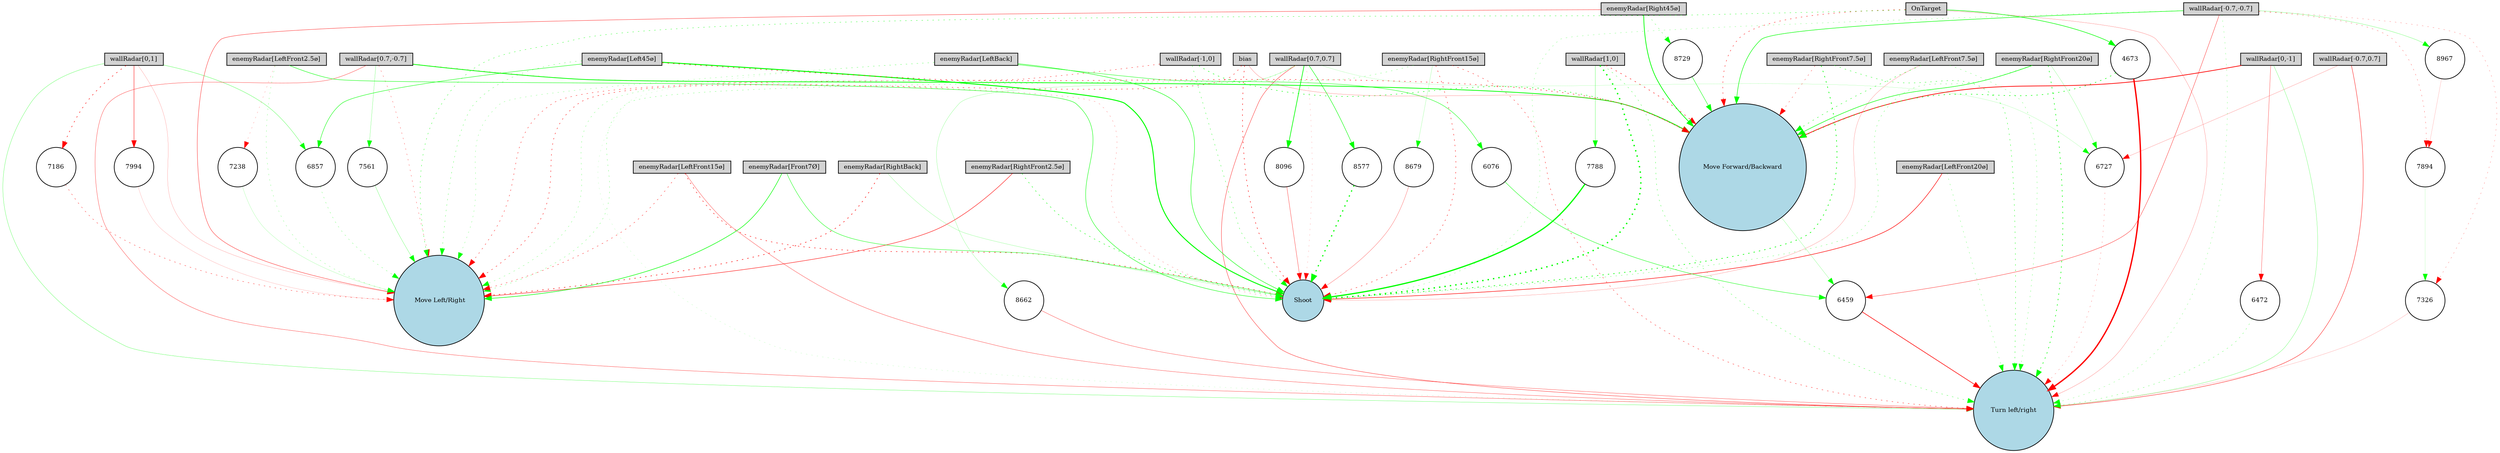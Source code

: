 digraph {
	node [fontsize=9 height=0.2 shape=circle width=0.2]
	"wallRadar[1,0]" [fillcolor=lightgray shape=box style=filled]
	"wallRadar[0,1]" [fillcolor=lightgray shape=box style=filled]
	"wallRadar[-1,0]" [fillcolor=lightgray shape=box style=filled]
	"wallRadar[0,-1]" [fillcolor=lightgray shape=box style=filled]
	"wallRadar[0.7,0.7]" [fillcolor=lightgray shape=box style=filled]
	"wallRadar[-0.7,0.7]" [fillcolor=lightgray shape=box style=filled]
	"wallRadar[-0.7,-0.7]" [fillcolor=lightgray shape=box style=filled]
	"wallRadar[0.7,-0.7]" [fillcolor=lightgray shape=box style=filled]
	"enemyRadar[RightBack]" [fillcolor=lightgray shape=box style=filled]
	"enemyRadar[LeftBack]" [fillcolor=lightgray shape=box style=filled]
	"enemyRadar[Right45ø]" [fillcolor=lightgray shape=box style=filled]
	"enemyRadar[Left45ø]" [fillcolor=lightgray shape=box style=filled]
	"enemyRadar[RightFront20ø]" [fillcolor=lightgray shape=box style=filled]
	"enemyRadar[LeftFront20ø]" [fillcolor=lightgray shape=box style=filled]
	"enemyRadar[RightFront15ø]" [fillcolor=lightgray shape=box style=filled]
	"enemyRadar[LeftFront15ø]" [fillcolor=lightgray shape=box style=filled]
	"enemyRadar[RightFront7.5ø]" [fillcolor=lightgray shape=box style=filled]
	"enemyRadar[LeftFront7.5ø]" [fillcolor=lightgray shape=box style=filled]
	"enemyRadar[RightFront2.5ø]" [fillcolor=lightgray shape=box style=filled]
	"enemyRadar[LeftFront2.5ø]" [fillcolor=lightgray shape=box style=filled]
	"enemyRadar[Front7Ø]" [fillcolor=lightgray shape=box style=filled]
	OnTarget [fillcolor=lightgray shape=box style=filled]
	bias [fillcolor=lightgray shape=box style=filled]
	Shoot [fillcolor=lightblue style=filled]
	"Move Forward/Backward" [fillcolor=lightblue style=filled]
	" Move Left/Right" [fillcolor=lightblue style=filled]
	"Turn left/right" [fillcolor=lightblue style=filled]
	8577 [fillcolor=white style=filled]
	8967 [fillcolor=white style=filled]
	7561 [fillcolor=white style=filled]
	7186 [fillcolor=white style=filled]
	8729 [fillcolor=white style=filled]
	7326 [fillcolor=white style=filled]
	8096 [fillcolor=white style=filled]
	7994 [fillcolor=white style=filled]
	6459 [fillcolor=white style=filled]
	6076 [fillcolor=white style=filled]
	4673 [fillcolor=white style=filled]
	7238 [fillcolor=white style=filled]
	6727 [fillcolor=white style=filled]
	6472 [fillcolor=white style=filled]
	6857 [fillcolor=white style=filled]
	7894 [fillcolor=white style=filled]
	8662 [fillcolor=white style=filled]
	8679 [fillcolor=white style=filled]
	7788 [fillcolor=white style=filled]
	"wallRadar[1,0]" -> Shoot [color=green penwidth=1.9851306415667402 style=dotted]
	"wallRadar[1,0]" -> "Move Forward/Backward" [color=red penwidth=0.67619895211968 style=dotted]
	"wallRadar[1,0]" -> "Turn left/right" [color=green penwidth=0.3935110710353409 style=dotted]
	"wallRadar[0,1]" -> " Move Left/Right" [color=red penwidth=0.1683618762579207 style=solid]
	"wallRadar[0,1]" -> "Turn left/right" [color=green penwidth=0.29743169782178525 style=solid]
	"wallRadar[-1,0]" -> Shoot [color=green penwidth=0.4262547201263749 style=dotted]
	"wallRadar[-1,0]" -> "Move Forward/Backward" [color=green penwidth=0.6775838866564541 style=dotted]
	"wallRadar[-1,0]" -> " Move Left/Right" [color=red penwidth=0.4928530257412894 style=dotted]
	"wallRadar[0,-1]" -> "Move Forward/Backward" [color=red penwidth=0.9971003440310745 style=solid]
	"wallRadar[0,-1]" -> "Turn left/right" [color=green penwidth=0.2640480864864207 style=solid]
	"wallRadar[0.7,0.7]" -> Shoot [color=red penwidth=0.15404196744172285 style=dotted]
	"wallRadar[0.7,0.7]" -> " Move Left/Right" [color=green penwidth=0.2695833455848097 style=dotted]
	"wallRadar[0.7,0.7]" -> "Turn left/right" [color=red penwidth=0.4526167332831006 style=solid]
	"wallRadar[-0.7,0.7]" -> "Turn left/right" [color=red penwidth=0.5146300128540253 style=solid]
	"wallRadar[-0.7,-0.7]" -> Shoot [color=green penwidth=0.2534542659893273 style=dotted]
	"wallRadar[-0.7,-0.7]" -> "Move Forward/Backward" [color=green penwidth=0.709252644438467 style=solid]
	"wallRadar[-0.7,-0.7]" -> "Turn left/right" [color=green penwidth=0.24819913881276487 style=dotted]
	"wallRadar[0.7,-0.7]" -> Shoot [color=red penwidth=0.24158814478331697 style=dotted]
	"wallRadar[0.7,-0.7]" -> "Move Forward/Backward" [color=green penwidth=1.0494099644691095 style=solid]
	"wallRadar[0.7,-0.7]" -> " Move Left/Right" [color=red penwidth=0.3346361087532572 style=dotted]
	"wallRadar[0.7,-0.7]" -> "Turn left/right" [color=red penwidth=0.36786919023736175 style=solid]
	"enemyRadar[RightBack]" -> Shoot [color=green penwidth=0.1915003621384943 style=solid]
	"enemyRadar[LeftBack]" -> Shoot [color=green penwidth=0.6416576834363289 style=solid]
	"enemyRadar[LeftBack]" -> " Move Left/Right" [color=green penwidth=0.24371909290013982 style=dotted]
	"enemyRadar[LeftBack]" -> "Turn left/right" [color=green penwidth=0.11984331685846904 style=dotted]
	"enemyRadar[Right45ø]" -> "Move Forward/Backward" [color=green penwidth=1.0129260928379027 style=solid]
	"enemyRadar[Right45ø]" -> " Move Left/Right" [color=red penwidth=0.4527940083769083 style=solid]
	"enemyRadar[Left45ø]" -> Shoot [color=green penwidth=1.381035024514963 style=solid]
	"enemyRadar[Left45ø]" -> "Move Forward/Backward" [color=red penwidth=0.6249926764249695 style=dotted]
	"enemyRadar[Left45ø]" -> " Move Left/Right" [color=green penwidth=0.33691435556730553 style=dotted]
	"enemyRadar[RightFront20ø]" -> Shoot [color=green penwidth=0.3241517670815346 style=dotted]
	"enemyRadar[RightFront20ø]" -> "Move Forward/Backward" [color=green penwidth=0.720795616962954 style=solid]
	"enemyRadar[RightFront20ø]" -> "Turn left/right" [color=green penwidth=0.8190508271111284 style=dotted]
	"enemyRadar[LeftFront20ø]" -> Shoot [color=red penwidth=0.7304715657058548 style=solid]
	"enemyRadar[LeftFront20ø]" -> "Turn left/right" [color=green penwidth=0.27995168976234397 style=dotted]
	"enemyRadar[RightFront15ø]" -> Shoot [color=red penwidth=0.5682133441385416 style=dotted]
	"enemyRadar[RightFront15ø]" -> " Move Left/Right" [color=green penwidth=0.28964865681191243 style=dotted]
	"enemyRadar[RightFront15ø]" -> "Turn left/right" [color=red penwidth=0.5024662168091039 style=dotted]
	"enemyRadar[LeftFront15ø]" -> Shoot [color=red penwidth=0.6854023288768365 style=dotted]
	"enemyRadar[LeftFront15ø]" -> " Move Left/Right" [color=red penwidth=0.4908845649837281 style=dotted]
	"enemyRadar[LeftFront15ø]" -> "Turn left/right" [color=red penwidth=0.359312220904651 style=solid]
	"enemyRadar[RightFront7.5ø]" -> Shoot [color=green penwidth=0.925406999799694 style=dotted]
	"enemyRadar[RightFront7.5ø]" -> "Move Forward/Backward" [color=red penwidth=0.37415501546346275 style=dotted]
	"enemyRadar[RightFront7.5ø]" -> "Turn left/right" [color=green penwidth=0.4996175464978967 style=dotted]
	"enemyRadar[LeftFront7.5ø]" -> Shoot [color=red penwidth=0.19532264153770446 style=solid]
	"enemyRadar[LeftFront7.5ø]" -> "Move Forward/Backward" [color=green penwidth=0.5536181688759764 style=dotted]
	"enemyRadar[LeftFront7.5ø]" -> "Turn left/right" [color=green penwidth=0.2893831013257749 style=dotted]
	"enemyRadar[RightFront2.5ø]" -> Shoot [color=green penwidth=0.6277811298692529 style=dotted]
	"enemyRadar[RightFront2.5ø]" -> " Move Left/Right" [color=red penwidth=0.596596451110297 style=solid]
	"enemyRadar[LeftFront2.5ø]" -> Shoot [color=green penwidth=0.5890058012529501 style=solid]
	"enemyRadar[LeftFront2.5ø]" -> " Move Left/Right" [color=green penwidth=0.2472384045410674 style=dotted]
	"enemyRadar[Front7Ø]" -> Shoot [color=green penwidth=0.5297768396630821 style=solid]
	"enemyRadar[Front7Ø]" -> " Move Left/Right" [color=green penwidth=0.7514201212016685 style=solid]
	OnTarget -> "Move Forward/Backward" [color=red penwidth=0.5511772285013666 style=dotted]
	OnTarget -> " Move Left/Right" [color=green penwidth=0.4484386601837138 style=dotted]
	OnTarget -> "Turn left/right" [color=red penwidth=0.21746781752499014 style=solid]
	bias -> Shoot [color=red penwidth=0.692002010642156 style=dotted]
	bias -> " Move Left/Right" [color=red penwidth=0.5717080617239254 style=dotted]
	OnTarget -> 4673 [color=green penwidth=0.7585137745626174 style=solid]
	4673 -> "Turn left/right" [color=red penwidth=1.9589895305337774 style=solid]
	4673 -> "Move Forward/Backward" [color=green penwidth=0.7860645932941847 style=dotted]
	"wallRadar[-0.7,-0.7]" -> 6459 [color=red penwidth=0.42989413738969207 style=solid]
	"wallRadar[0,-1]" -> 6472 [color=red penwidth=0.3470779803680942 style=solid]
	6472 -> "Turn left/right" [color=green penwidth=0.32556937459170565 style=dotted]
	"enemyRadar[LeftBack]" -> 6076 [color=green penwidth=0.5336168440101842 style=solid]
	"wallRadar[-0.7,0.7]" -> 6727 [color=red penwidth=0.18899654868302335 style=solid]
	6727 -> "Turn left/right" [color=red penwidth=0.2428790535296401 style=dotted]
	"Move Forward/Backward" -> 6459 [color=green penwidth=0.2008820189475075 style=solid]
	"enemyRadar[RightFront20ø]" -> 6727 [color=green penwidth=0.19531499587810555 style=solid]
	"enemyRadar[Left45ø]" -> 6857 [color=green penwidth=0.5835409430476635 style=solid]
	6857 -> " Move Left/Right" [color=green penwidth=0.2772855243404643 style=dotted]
	"enemyRadar[RightBack]" -> " Move Left/Right" [color=red penwidth=0.7779368634531446 style=dotted]
	"wallRadar[0,1]" -> 7186 [color=red penwidth=0.7032706538803968 style=dotted]
	7186 -> " Move Left/Right" [color=red penwidth=0.45799932191105375 style=dotted]
	"enemyRadar[LeftFront2.5ø]" -> 7238 [color=red penwidth=0.19638371671188404 style=dotted]
	7238 -> " Move Left/Right" [color=green penwidth=0.14967916816621502 style=solid]
	"wallRadar[-0.7,-0.7]" -> 7326 [color=red penwidth=0.24711499986884733 style=dotted]
	7326 -> "Turn left/right" [color=red penwidth=0.14566909282751395 style=solid]
	6459 -> "Turn left/right" [color=red penwidth=0.8033169016445804 style=solid]
	"wallRadar[0.7,-0.7]" -> 7561 [color=green penwidth=0.238519426918212 style=solid]
	7561 -> " Move Left/Right" [color=green penwidth=0.2677125766529693 style=solid]
	bias -> "Move Forward/Backward" [color=red penwidth=0.22205736400846626 style=solid]
	"wallRadar[0.7,0.7]" -> 6727 [color=green penwidth=0.1304474113170704 style=solid]
	"wallRadar[1,0]" -> 7788 [color=green penwidth=0.30778976166652816 style=solid]
	7788 -> Shoot [color=green penwidth=1.7851982317138717 style=solid]
	"wallRadar[-0.7,-0.7]" -> 7894 [color=red penwidth=0.3050809510494905 style=dotted]
	7894 -> 7326 [color=green penwidth=0.1191039231432625 style=solid]
	"wallRadar[0,1]" -> 6857 [color=green penwidth=0.3287625840015887 style=solid]
	"wallRadar[0,1]" -> 7994 [color=red penwidth=0.5610306506575193 style=solid]
	7994 -> " Move Left/Right" [color=red penwidth=0.1348747731255744 style=solid]
	"wallRadar[0.7,0.7]" -> 8096 [color=green penwidth=0.9258478952306431 style=solid]
	8096 -> Shoot [color=red penwidth=0.38589757092628296 style=solid]
	6076 -> 6459 [color=green penwidth=0.5411158164170944 style=solid]
	"wallRadar[0.7,0.7]" -> 8577 [color=green penwidth=0.6379065316701164 style=solid]
	8577 -> Shoot [color=green penwidth=1.6656452979627379 style=dotted]
	"wallRadar[0.7,0.7]" -> 8662 [color=green penwidth=0.19855631534522483 style=solid]
	8662 -> "Turn left/right" [color=red penwidth=0.35281624575687365 style=solid]
	"enemyRadar[RightFront15ø]" -> 8679 [color=green penwidth=0.17258266544882997 style=solid]
	8679 -> Shoot [color=red penwidth=0.2791612818133553 style=solid]
	"enemyRadar[Right45ø]" -> 8729 [color=green penwidth=0.34569894754174935 style=dotted]
	8729 -> "Move Forward/Backward" [color=green penwidth=0.5749988053317915 style=solid]
	"wallRadar[-0.7,-0.7]" -> 8967 [color=green penwidth=0.26014608133436523 style=solid]
	8967 -> 7894 [color=red penwidth=0.14096169151671187 style=solid]
}
